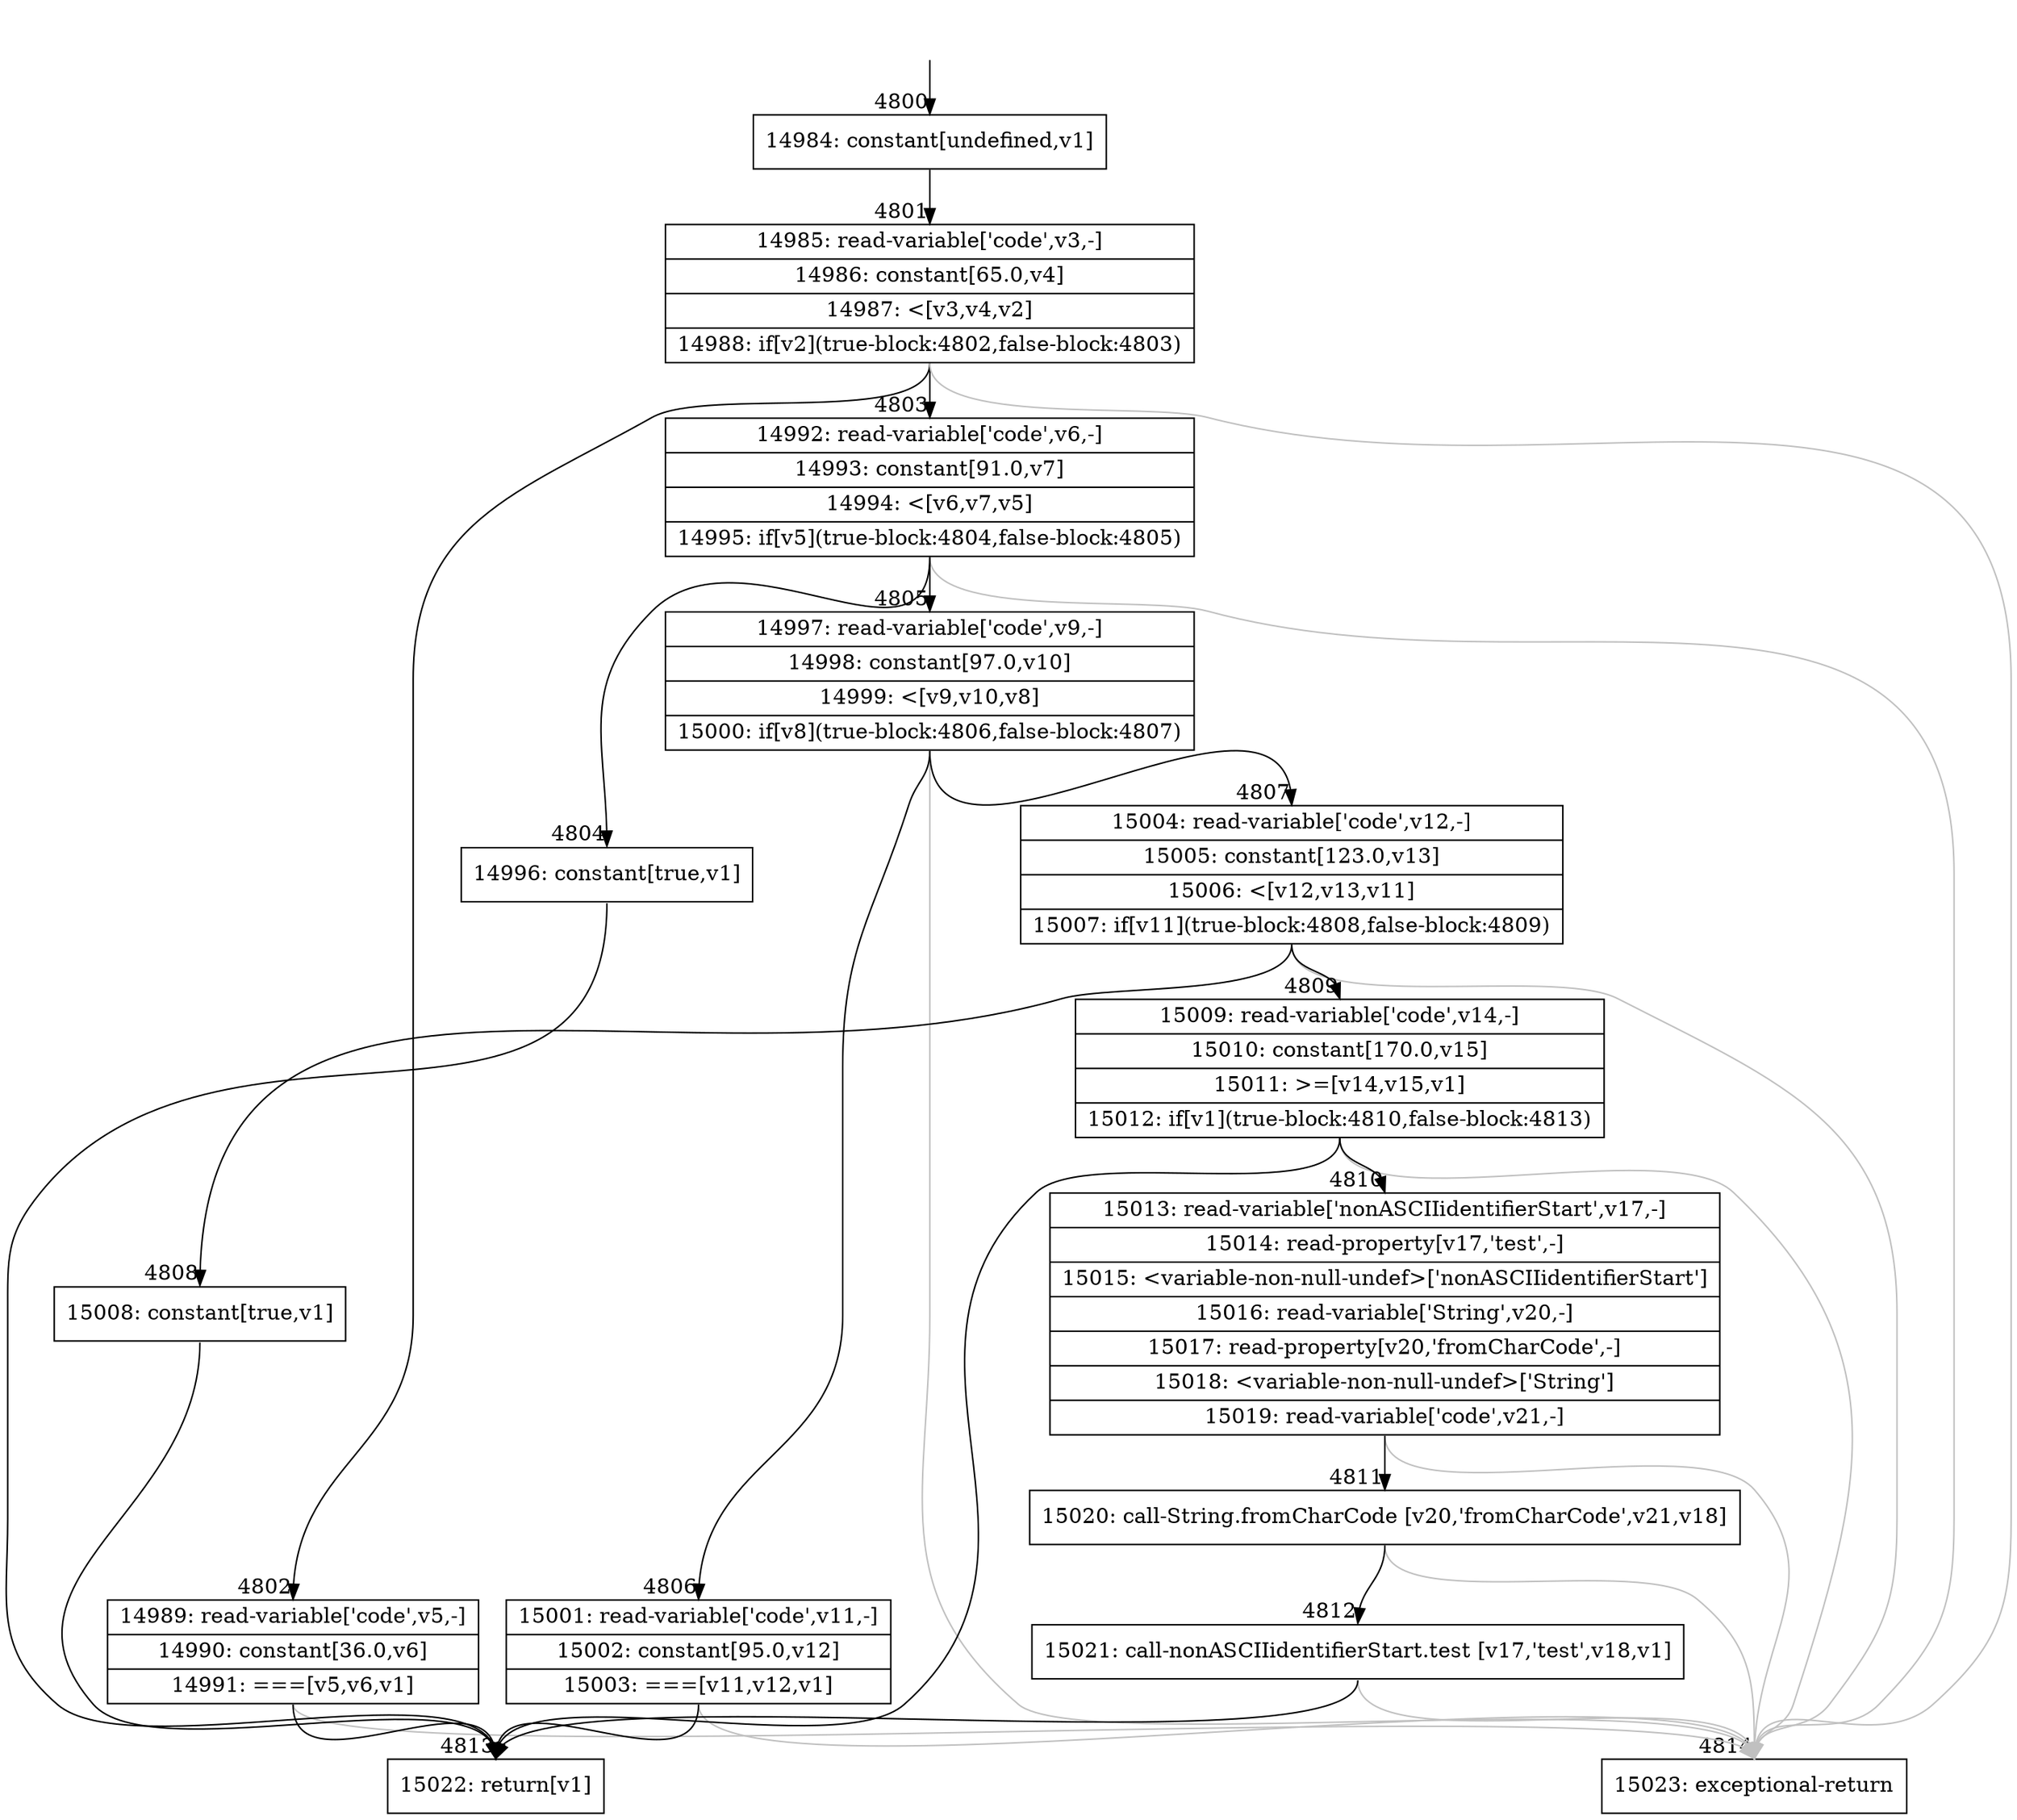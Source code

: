 digraph {
rankdir="TD"
BB_entry297[shape=none,label=""];
BB_entry297 -> BB4800 [tailport=s, headport=n, headlabel="    4800"]
BB4800 [shape=record label="{14984: constant[undefined,v1]}" ] 
BB4800 -> BB4801 [tailport=s, headport=n, headlabel="      4801"]
BB4801 [shape=record label="{14985: read-variable['code',v3,-]|14986: constant[65.0,v4]|14987: \<[v3,v4,v2]|14988: if[v2](true-block:4802,false-block:4803)}" ] 
BB4801 -> BB4802 [tailport=s, headport=n, headlabel="      4802"]
BB4801 -> BB4803 [tailport=s, headport=n, headlabel="      4803"]
BB4801 -> BB4814 [tailport=s, headport=n, color=gray, headlabel="      4814"]
BB4802 [shape=record label="{14989: read-variable['code',v5,-]|14990: constant[36.0,v6]|14991: ===[v5,v6,v1]}" ] 
BB4802 -> BB4813 [tailport=s, headport=n, headlabel="      4813"]
BB4802 -> BB4814 [tailport=s, headport=n, color=gray]
BB4803 [shape=record label="{14992: read-variable['code',v6,-]|14993: constant[91.0,v7]|14994: \<[v6,v7,v5]|14995: if[v5](true-block:4804,false-block:4805)}" ] 
BB4803 -> BB4804 [tailport=s, headport=n, headlabel="      4804"]
BB4803 -> BB4805 [tailport=s, headport=n, headlabel="      4805"]
BB4803 -> BB4814 [tailport=s, headport=n, color=gray]
BB4804 [shape=record label="{14996: constant[true,v1]}" ] 
BB4804 -> BB4813 [tailport=s, headport=n]
BB4805 [shape=record label="{14997: read-variable['code',v9,-]|14998: constant[97.0,v10]|14999: \<[v9,v10,v8]|15000: if[v8](true-block:4806,false-block:4807)}" ] 
BB4805 -> BB4806 [tailport=s, headport=n, headlabel="      4806"]
BB4805 -> BB4807 [tailport=s, headport=n, headlabel="      4807"]
BB4805 -> BB4814 [tailport=s, headport=n, color=gray]
BB4806 [shape=record label="{15001: read-variable['code',v11,-]|15002: constant[95.0,v12]|15003: ===[v11,v12,v1]}" ] 
BB4806 -> BB4813 [tailport=s, headport=n]
BB4806 -> BB4814 [tailport=s, headport=n, color=gray]
BB4807 [shape=record label="{15004: read-variable['code',v12,-]|15005: constant[123.0,v13]|15006: \<[v12,v13,v11]|15007: if[v11](true-block:4808,false-block:4809)}" ] 
BB4807 -> BB4808 [tailport=s, headport=n, headlabel="      4808"]
BB4807 -> BB4809 [tailport=s, headport=n, headlabel="      4809"]
BB4807 -> BB4814 [tailport=s, headport=n, color=gray]
BB4808 [shape=record label="{15008: constant[true,v1]}" ] 
BB4808 -> BB4813 [tailport=s, headport=n]
BB4809 [shape=record label="{15009: read-variable['code',v14,-]|15010: constant[170.0,v15]|15011: \>=[v14,v15,v1]|15012: if[v1](true-block:4810,false-block:4813)}" ] 
BB4809 -> BB4813 [tailport=s, headport=n]
BB4809 -> BB4810 [tailport=s, headport=n, headlabel="      4810"]
BB4809 -> BB4814 [tailport=s, headport=n, color=gray]
BB4810 [shape=record label="{15013: read-variable['nonASCIIidentifierStart',v17,-]|15014: read-property[v17,'test',-]|15015: \<variable-non-null-undef\>['nonASCIIidentifierStart']|15016: read-variable['String',v20,-]|15017: read-property[v20,'fromCharCode',-]|15018: \<variable-non-null-undef\>['String']|15019: read-variable['code',v21,-]}" ] 
BB4810 -> BB4811 [tailport=s, headport=n, headlabel="      4811"]
BB4810 -> BB4814 [tailport=s, headport=n, color=gray]
BB4811 [shape=record label="{15020: call-String.fromCharCode [v20,'fromCharCode',v21,v18]}" ] 
BB4811 -> BB4812 [tailport=s, headport=n, headlabel="      4812"]
BB4811 -> BB4814 [tailport=s, headport=n, color=gray]
BB4812 [shape=record label="{15021: call-nonASCIIidentifierStart.test [v17,'test',v18,v1]}" ] 
BB4812 -> BB4813 [tailport=s, headport=n]
BB4812 -> BB4814 [tailport=s, headport=n, color=gray]
BB4813 [shape=record label="{15022: return[v1]}" ] 
BB4814 [shape=record label="{15023: exceptional-return}" ] 
//#$~ 5085
}
